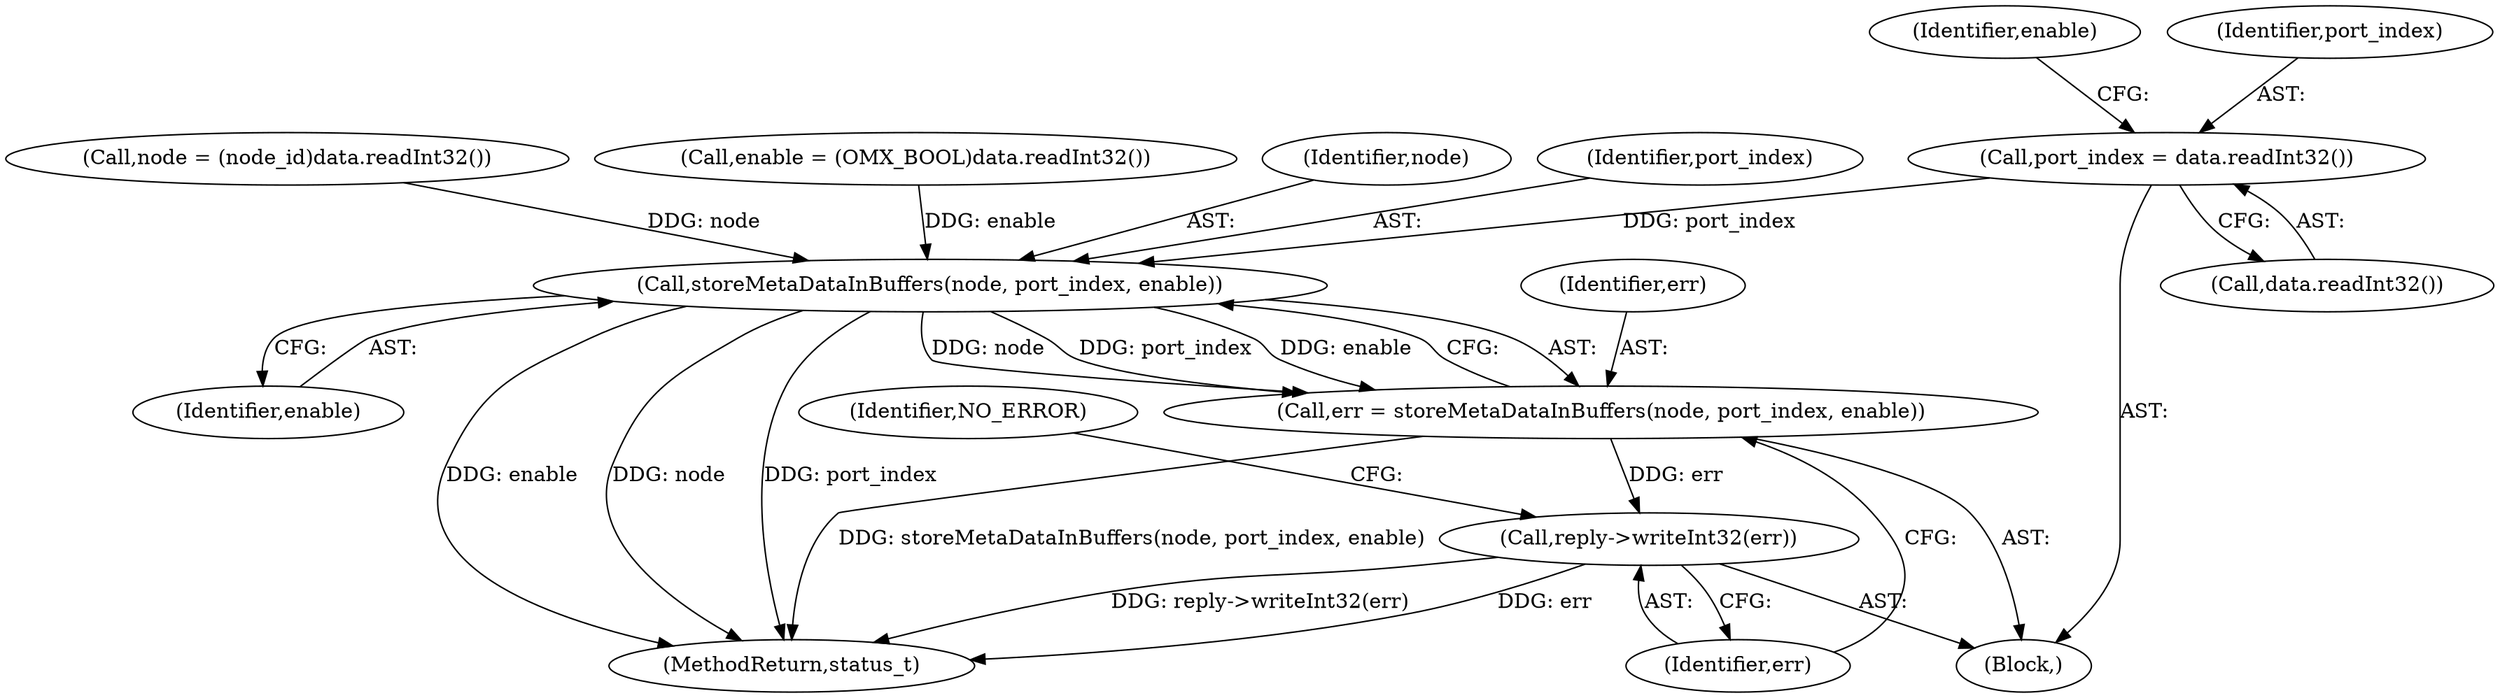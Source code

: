 digraph "0_Android_1171e7c047bf79e7c93342bb6a812c9edd86aa84@API" {
"1000690" [label="(Call,port_index = data.readInt32())"];
"1000702" [label="(Call,storeMetaDataInBuffers(node, port_index, enable))"];
"1000700" [label="(Call,err = storeMetaDataInBuffers(node, port_index, enable))"];
"1000706" [label="(Call,reply->writeInt32(err))"];
"1000709" [label="(Identifier,NO_ERROR)"];
"1000692" [label="(Call,data.readInt32())"];
"1001056" [label="(MethodReturn,status_t)"];
"1000695" [label="(Identifier,enable)"];
"1000701" [label="(Identifier,err)"];
"1000707" [label="(Identifier,err)"];
"1000702" [label="(Call,storeMetaDataInBuffers(node, port_index, enable))"];
"1000678" [label="(Block,)"];
"1000691" [label="(Identifier,port_index)"];
"1000700" [label="(Call,err = storeMetaDataInBuffers(node, port_index, enable))"];
"1000704" [label="(Identifier,port_index)"];
"1000684" [label="(Call,node = (node_id)data.readInt32())"];
"1000706" [label="(Call,reply->writeInt32(err))"];
"1000694" [label="(Call,enable = (OMX_BOOL)data.readInt32())"];
"1000703" [label="(Identifier,node)"];
"1000705" [label="(Identifier,enable)"];
"1000690" [label="(Call,port_index = data.readInt32())"];
"1000690" -> "1000678"  [label="AST: "];
"1000690" -> "1000692"  [label="CFG: "];
"1000691" -> "1000690"  [label="AST: "];
"1000692" -> "1000690"  [label="AST: "];
"1000695" -> "1000690"  [label="CFG: "];
"1000690" -> "1000702"  [label="DDG: port_index"];
"1000702" -> "1000700"  [label="AST: "];
"1000702" -> "1000705"  [label="CFG: "];
"1000703" -> "1000702"  [label="AST: "];
"1000704" -> "1000702"  [label="AST: "];
"1000705" -> "1000702"  [label="AST: "];
"1000700" -> "1000702"  [label="CFG: "];
"1000702" -> "1001056"  [label="DDG: enable"];
"1000702" -> "1001056"  [label="DDG: node"];
"1000702" -> "1001056"  [label="DDG: port_index"];
"1000702" -> "1000700"  [label="DDG: node"];
"1000702" -> "1000700"  [label="DDG: port_index"];
"1000702" -> "1000700"  [label="DDG: enable"];
"1000684" -> "1000702"  [label="DDG: node"];
"1000694" -> "1000702"  [label="DDG: enable"];
"1000700" -> "1000678"  [label="AST: "];
"1000701" -> "1000700"  [label="AST: "];
"1000707" -> "1000700"  [label="CFG: "];
"1000700" -> "1001056"  [label="DDG: storeMetaDataInBuffers(node, port_index, enable)"];
"1000700" -> "1000706"  [label="DDG: err"];
"1000706" -> "1000678"  [label="AST: "];
"1000706" -> "1000707"  [label="CFG: "];
"1000707" -> "1000706"  [label="AST: "];
"1000709" -> "1000706"  [label="CFG: "];
"1000706" -> "1001056"  [label="DDG: reply->writeInt32(err)"];
"1000706" -> "1001056"  [label="DDG: err"];
}
